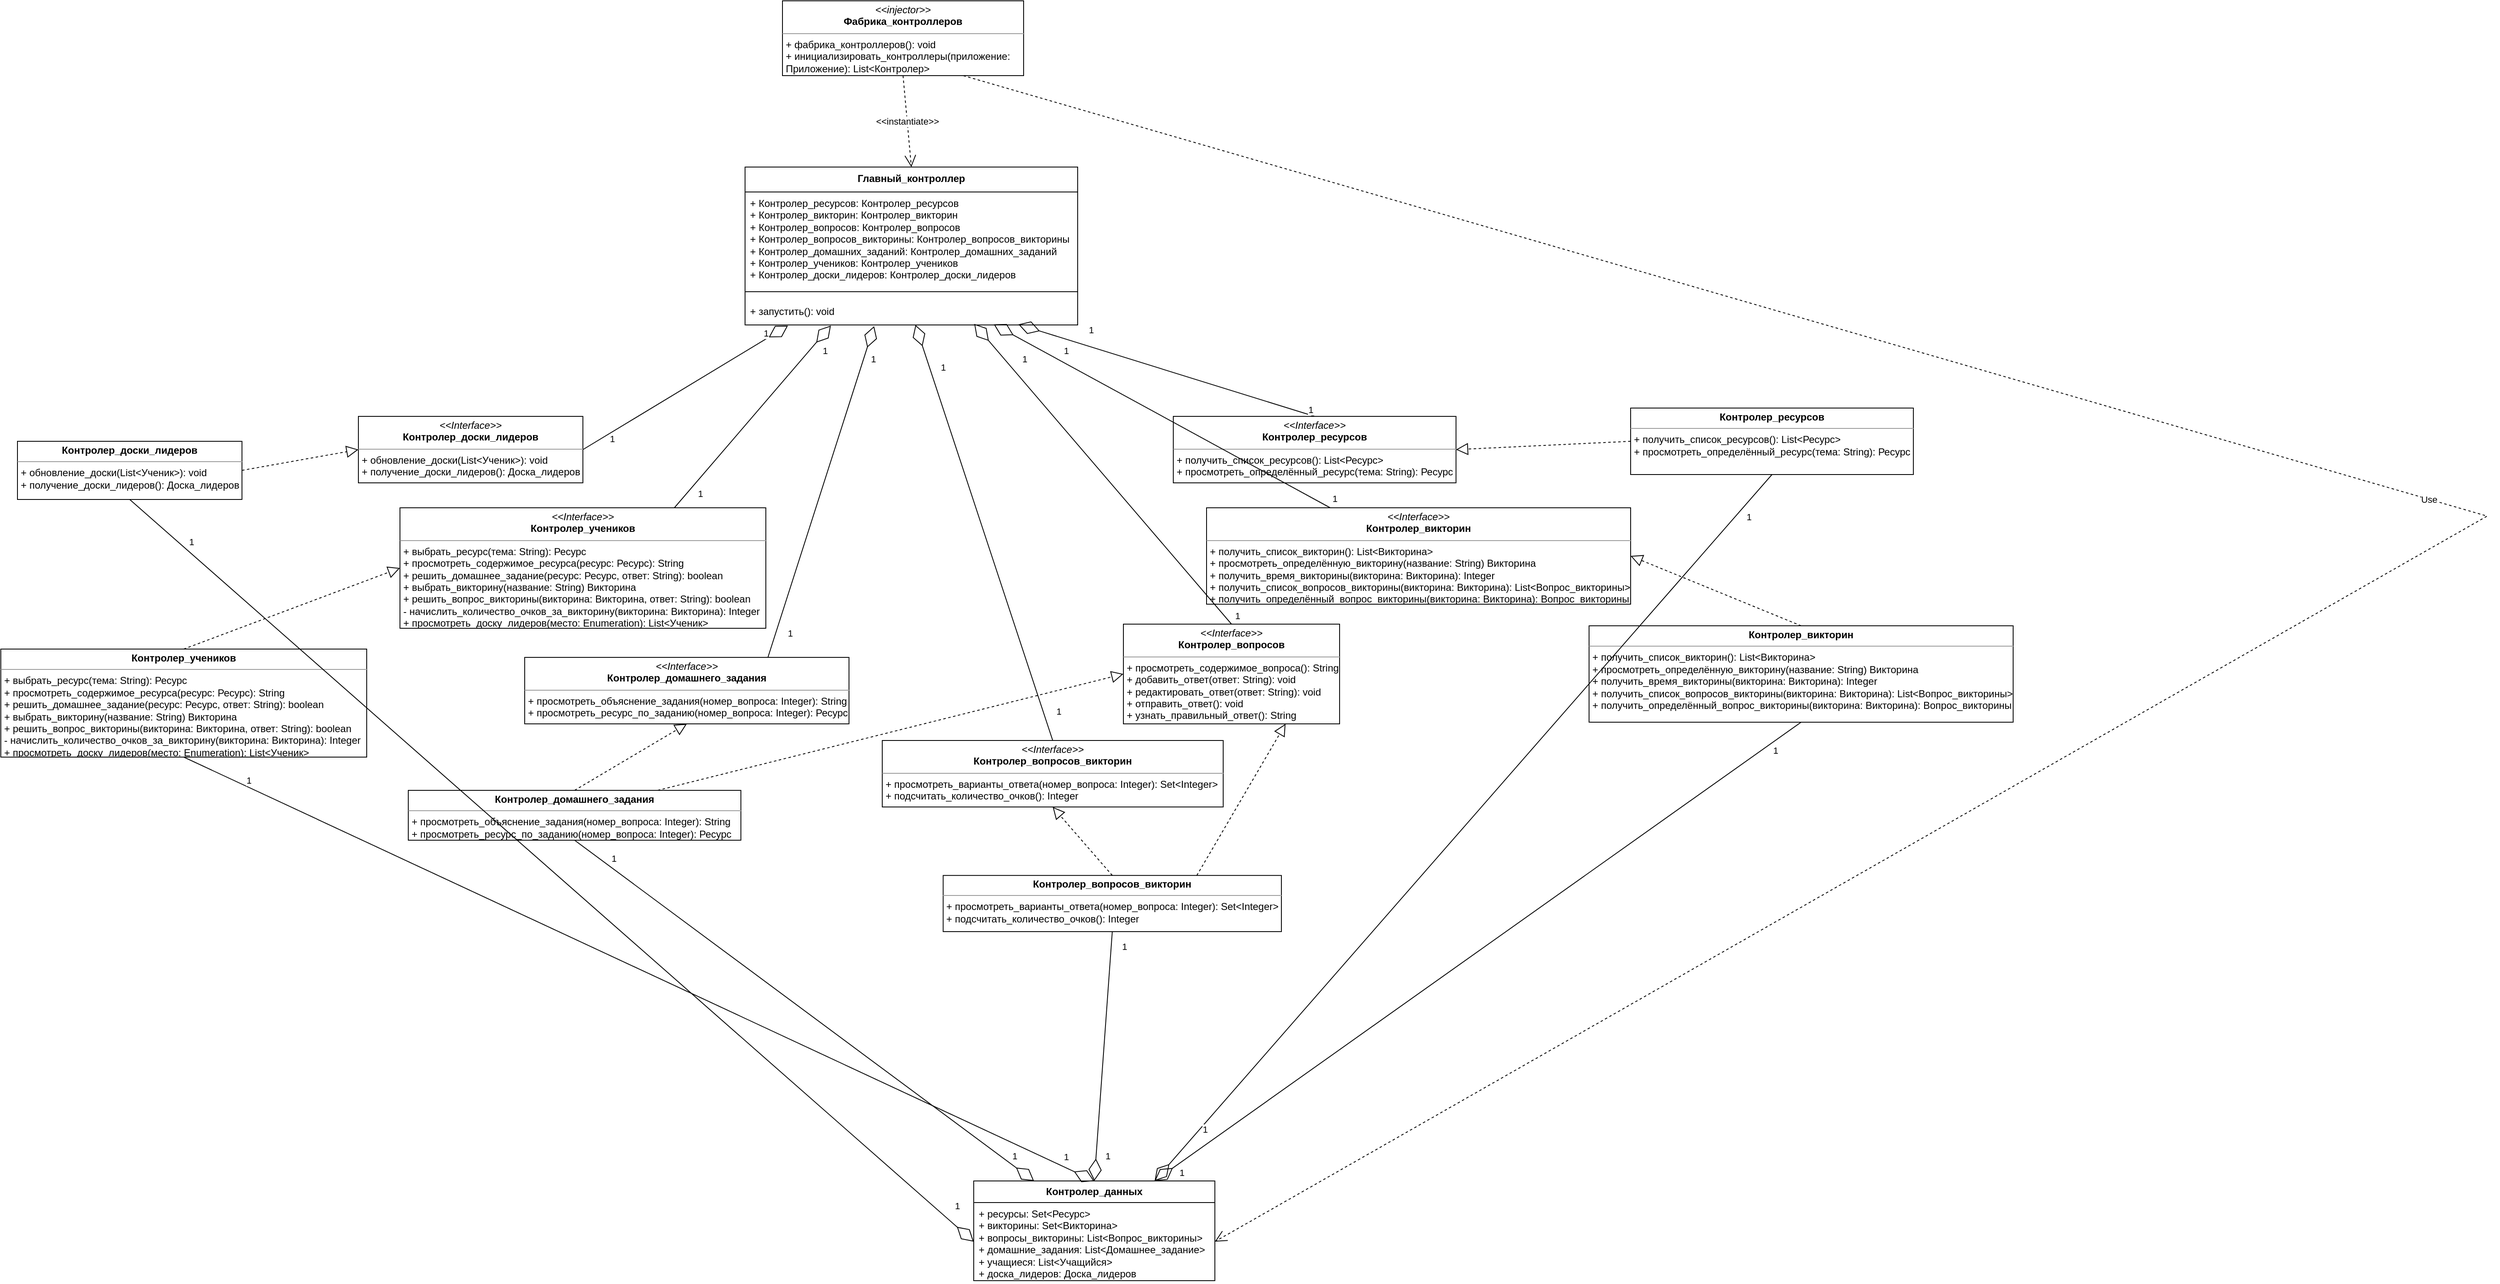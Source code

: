 <mxfile version="22.1.4" type="device">
  <diagram name="Страница — 1" id="D_iUQMxtM6yef1dMdt9o">
    <mxGraphModel dx="9134" dy="3027" grid="1" gridSize="10" guides="1" tooltips="1" connect="1" arrows="1" fold="1" page="1" pageScale="1" pageWidth="827" pageHeight="1169" math="0" shadow="0">
      <root>
        <mxCell id="0" />
        <mxCell id="1" parent="0" />
        <mxCell id="g-MfZTEDcFVfzzsRQQ_x-1" value="&lt;p style=&quot;margin:0px;margin-top:4px;text-align:center;&quot;&gt;&lt;i&gt;&amp;lt;&amp;lt;injector&amp;gt;&amp;gt;&lt;/i&gt;&lt;br&gt;&lt;b&gt;Фабрика_контроллеров&lt;/b&gt;&lt;/p&gt;&lt;hr size=&quot;1&quot;&gt;&lt;p style=&quot;margin:0px;margin-left:4px;&quot;&gt;+ фабрика_контроллеров(): void&lt;br style=&quot;border-color: var(--border-color);&quot;&gt;+ инициализировать_контроллеры(приложение: Приложение): List&amp;lt;Контролер&amp;gt;&lt;br&gt;&lt;/p&gt;" style="verticalAlign=top;align=left;overflow=fill;fontSize=12;fontFamily=Helvetica;html=1;whiteSpace=wrap;" vertex="1" parent="1">
          <mxGeometry x="280" y="80" width="290" height="90" as="geometry" />
        </mxCell>
        <mxCell id="g-MfZTEDcFVfzzsRQQ_x-2" value="Главный_контроллер" style="swimlane;fontStyle=1;align=center;verticalAlign=top;childLayout=stackLayout;horizontal=1;startSize=30;horizontalStack=0;resizeParent=1;resizeParentMax=0;resizeLast=0;collapsible=1;marginBottom=0;whiteSpace=wrap;html=1;" vertex="1" parent="1">
          <mxGeometry x="235" y="280" width="400" height="190" as="geometry" />
        </mxCell>
        <mxCell id="g-MfZTEDcFVfzzsRQQ_x-3" value="+ Контролер_ресурсов: Контролер_ресурсов&lt;br&gt;+ Контролер_викторин: Контролер_викторин&lt;br&gt;+&amp;nbsp;&lt;span style=&quot;border-color: var(--border-color); text-align: center;&quot;&gt;Контролер_вопросов&lt;/span&gt;:&amp;nbsp;&lt;span style=&quot;border-color: var(--border-color); text-align: center;&quot;&gt;Контролер_вопросов&lt;/span&gt;&lt;br&gt;+ Контролер_вопросов_викторины: Контролер_вопросов_викторины&lt;br&gt;+ Контролер_домашних_заданий: Контролер_домашних_заданий&lt;br&gt;+ Контролер_учеников: Контролер_учеников&lt;br&gt;+ Контролер_доски_лидеров: Контролер_доски_лидеров" style="text;strokeColor=none;fillColor=none;align=left;verticalAlign=top;spacingLeft=4;spacingRight=4;overflow=hidden;rotatable=0;points=[[0,0.5],[1,0.5]];portConstraint=eastwest;whiteSpace=wrap;html=1;" vertex="1" parent="g-MfZTEDcFVfzzsRQQ_x-2">
          <mxGeometry y="30" width="400" height="110" as="geometry" />
        </mxCell>
        <mxCell id="g-MfZTEDcFVfzzsRQQ_x-4" value="" style="line;strokeWidth=1;fillColor=none;align=left;verticalAlign=middle;spacingTop=-1;spacingLeft=3;spacingRight=3;rotatable=0;labelPosition=right;points=[];portConstraint=eastwest;strokeColor=inherit;" vertex="1" parent="g-MfZTEDcFVfzzsRQQ_x-2">
          <mxGeometry y="140" width="400" height="20" as="geometry" />
        </mxCell>
        <mxCell id="g-MfZTEDcFVfzzsRQQ_x-5" value="+ запустить(): void" style="text;strokeColor=none;fillColor=none;align=left;verticalAlign=top;spacingLeft=4;spacingRight=4;overflow=hidden;rotatable=0;points=[[0,0.5],[1,0.5]];portConstraint=eastwest;whiteSpace=wrap;html=1;" vertex="1" parent="g-MfZTEDcFVfzzsRQQ_x-2">
          <mxGeometry y="160" width="400" height="30" as="geometry" />
        </mxCell>
        <mxCell id="g-MfZTEDcFVfzzsRQQ_x-6" value="&amp;lt;&amp;lt;instantiate&amp;gt;&amp;gt;" style="endArrow=open;endSize=12;dashed=1;html=1;rounded=0;entryX=0.5;entryY=0;entryDx=0;entryDy=0;exitX=0.5;exitY=1;exitDx=0;exitDy=0;" edge="1" parent="1" source="g-MfZTEDcFVfzzsRQQ_x-1" target="g-MfZTEDcFVfzzsRQQ_x-2">
          <mxGeometry width="160" relative="1" as="geometry">
            <mxPoint x="510" y="340" as="sourcePoint" />
            <mxPoint x="670" y="340" as="targetPoint" />
          </mxGeometry>
        </mxCell>
        <mxCell id="g-MfZTEDcFVfzzsRQQ_x-12" value="&lt;p style=&quot;margin:0px;margin-top:4px;text-align:center;&quot;&gt;&lt;i&gt;&amp;lt;&amp;lt;Interface&amp;gt;&amp;gt;&lt;/i&gt;&lt;br&gt;&lt;b&gt;Контролер_ресурсов&lt;/b&gt;&lt;/p&gt;&lt;hr size=&quot;1&quot;&gt;&lt;p style=&quot;margin:0px;margin-left:4px;&quot;&gt;+ получить_список_ресурсов():&amp;nbsp;&lt;span style=&quot;background-color: initial;&quot;&gt;List&amp;lt;Ресурс&amp;gt;&lt;/span&gt;&lt;/p&gt;&lt;p style=&quot;margin:0px;margin-left:4px;&quot;&gt;+ просмотреть_определённый_ресурс(тема: String): Ресурс&lt;/p&gt;&lt;p style=&quot;margin:0px;margin-left:4px;&quot;&gt;&lt;br&gt;&lt;/p&gt;&lt;p style=&quot;margin:0px;margin-left:4px;&quot;&gt;&lt;br&gt;&lt;/p&gt;" style="verticalAlign=top;align=left;overflow=fill;fontSize=12;fontFamily=Helvetica;html=1;whiteSpace=wrap;" vertex="1" parent="1">
          <mxGeometry x="750" y="580" width="340" height="80" as="geometry" />
        </mxCell>
        <mxCell id="g-MfZTEDcFVfzzsRQQ_x-13" value="&lt;p style=&quot;margin:0px;margin-top:4px;text-align:center;&quot;&gt;&lt;i&gt;&amp;lt;&amp;lt;Interface&amp;gt;&amp;gt;&lt;/i&gt;&lt;br&gt;&lt;b&gt;Контролер_викторин&lt;/b&gt;&lt;/p&gt;&lt;hr size=&quot;1&quot;&gt;&lt;p style=&quot;margin:0px;margin-left:4px;&quot;&gt;+ получить_список_викторин(): List&amp;lt;Викторина&amp;gt;&lt;/p&gt;&lt;p style=&quot;margin:0px;margin-left:4px;&quot;&gt;+ просмотреть_определённую_викторину(название: String) Викторина&lt;/p&gt;&lt;p style=&quot;border-color: var(--border-color); margin: 0px 0px 0px 4px;&quot;&gt;+ получить_время_викторины(викторина: Викторина): Integer&lt;/p&gt;&lt;p style=&quot;margin:0px;margin-left:4px;&quot;&gt;+ получить_список_вопросов_викторины(викторина: Викторина): List&amp;lt;Вопрос_викторины&amp;gt;&lt;/p&gt;&lt;p style=&quot;margin:0px;margin-left:4px;&quot;&gt;+ получить_определённый_вопрос_викторины(викторина: Викторина): Вопрос_викторины&lt;/p&gt;" style="verticalAlign=top;align=left;overflow=fill;fontSize=12;fontFamily=Helvetica;html=1;whiteSpace=wrap;" vertex="1" parent="1">
          <mxGeometry x="790" y="690" width="510" height="116" as="geometry" />
        </mxCell>
        <mxCell id="g-MfZTEDcFVfzzsRQQ_x-16" value="&lt;p style=&quot;margin:0px;margin-top:4px;text-align:center;&quot;&gt;&lt;i&gt;&amp;lt;&amp;lt;Interface&amp;gt;&amp;gt;&lt;/i&gt;&lt;br&gt;&lt;b&gt;Контролер_вопросов&lt;/b&gt;&lt;/p&gt;&lt;hr size=&quot;1&quot;&gt;&lt;p style=&quot;margin:0px;margin-left:4px;&quot;&gt;+ просмотреть_содержимое_вопроса(): String&lt;/p&gt;&lt;p style=&quot;margin:0px;margin-left:4px;&quot;&gt;+ добавить_ответ(ответ: String): void&lt;/p&gt;&lt;p style=&quot;margin:0px;margin-left:4px;&quot;&gt;+ редактировать_ответ(ответ: String): void&lt;/p&gt;&lt;p style=&quot;margin:0px;margin-left:4px;&quot;&gt;+ отправить_ответ(): void&lt;/p&gt;&lt;p style=&quot;margin:0px;margin-left:4px;&quot;&gt;+ узнать_правильный_ответ(): String&lt;/p&gt;&lt;p style=&quot;margin:0px;margin-left:4px;&quot;&gt;&lt;br&gt;&lt;/p&gt;" style="verticalAlign=top;align=left;overflow=fill;fontSize=12;fontFamily=Helvetica;html=1;whiteSpace=wrap;" vertex="1" parent="1">
          <mxGeometry x="690" y="830" width="260" height="120" as="geometry" />
        </mxCell>
        <mxCell id="g-MfZTEDcFVfzzsRQQ_x-17" value="&lt;p style=&quot;margin:0px;margin-top:4px;text-align:center;&quot;&gt;&lt;i&gt;&amp;lt;&amp;lt;Interface&amp;gt;&amp;gt;&lt;/i&gt;&lt;br&gt;&lt;b&gt;Контролер_вопросов_викторин&lt;/b&gt;&lt;/p&gt;&lt;hr size=&quot;1&quot;&gt;&lt;p style=&quot;margin:0px;margin-left:4px;&quot;&gt;+ просмотреть_варианты_ответа(номер_вопроса: Integer): Set&amp;lt;Integer&amp;gt;&lt;/p&gt;&lt;p style=&quot;margin:0px;margin-left:4px;&quot;&gt;+ подсчитать_количество_очков(): Integer&lt;/p&gt;" style="verticalAlign=top;align=left;overflow=fill;fontSize=12;fontFamily=Helvetica;html=1;whiteSpace=wrap;" vertex="1" parent="1">
          <mxGeometry x="400" y="970" width="410" height="80" as="geometry" />
        </mxCell>
        <mxCell id="g-MfZTEDcFVfzzsRQQ_x-21" value="&lt;p style=&quot;margin:0px;margin-top:4px;text-align:center;&quot;&gt;&lt;i&gt;&amp;lt;&amp;lt;Interface&amp;gt;&amp;gt;&lt;/i&gt;&lt;br&gt;&lt;b&gt;Контролер_домашнего_задания&lt;/b&gt;&lt;/p&gt;&lt;hr size=&quot;1&quot;&gt;&lt;p style=&quot;margin:0px;margin-left:4px;&quot;&gt;+ просмотреть_объяснение_задания(номер_вопроса: Integer&lt;span style=&quot;background-color: initial;&quot;&gt;): String&lt;/span&gt;&lt;br&gt;&lt;/p&gt;&lt;p style=&quot;margin:0px;margin-left:4px;&quot;&gt;&lt;span style=&quot;background-color: initial;&quot;&gt;+ просмотреть_ресурс_по_заданию(номер_вопроса: Integer): Ресурс&lt;/span&gt;&lt;/p&gt;" style="verticalAlign=top;align=left;overflow=fill;fontSize=12;fontFamily=Helvetica;html=1;whiteSpace=wrap;" vertex="1" parent="1">
          <mxGeometry x="-30" y="870" width="390" height="80" as="geometry" />
        </mxCell>
        <mxCell id="g-MfZTEDcFVfzzsRQQ_x-22" value="&lt;p style=&quot;margin:0px;margin-top:4px;text-align:center;&quot;&gt;&lt;i&gt;&amp;lt;&amp;lt;Interface&amp;gt;&amp;gt;&lt;/i&gt;&lt;br&gt;&lt;b&gt;Контролер_учеников&lt;/b&gt;&lt;/p&gt;&lt;hr size=&quot;1&quot;&gt;&lt;p style=&quot;margin:0px;margin-left:4px;&quot;&gt;+ выбрать_ресурс(тема: String): Ресурс&lt;/p&gt;&lt;p style=&quot;margin:0px;margin-left:4px;&quot;&gt;+ просмотреть_содержимое_ресурса(ресурс: Ресурс): String&lt;/p&gt;&lt;p style=&quot;margin:0px;margin-left:4px;&quot;&gt;+ решить_домашнее_задание(ресурс: Ресурс, ответ: String): boolean&lt;/p&gt;&lt;p style=&quot;margin:0px;margin-left:4px;&quot;&gt;+ выбрать_викторину(название: String) Викторина&lt;/p&gt;&lt;p style=&quot;margin:0px;margin-left:4px;&quot;&gt;+ решить_вопрос_викторины(викторина: Викторина, ответ: String): boolean&lt;/p&gt;&lt;p style=&quot;margin:0px;margin-left:4px;&quot;&gt;- начислить_количество_очков_за_викторину(викторина: Викторина): Integer&lt;/p&gt;&lt;p style=&quot;margin:0px;margin-left:4px;&quot;&gt;+ просмотреть_доску_лидеров(место: Enumeration): List&amp;lt;Ученик&amp;gt;&lt;/p&gt;" style="verticalAlign=top;align=left;overflow=fill;fontSize=12;fontFamily=Helvetica;html=1;whiteSpace=wrap;" vertex="1" parent="1">
          <mxGeometry x="-180" y="690" width="440" height="145" as="geometry" />
        </mxCell>
        <mxCell id="g-MfZTEDcFVfzzsRQQ_x-32" value="&lt;p style=&quot;margin:0px;margin-top:4px;text-align:center;&quot;&gt;&lt;i&gt;&amp;lt;&amp;lt;Interface&amp;gt;&amp;gt;&lt;/i&gt;&lt;br&gt;&lt;b&gt;Контролер_доски_лидеров&lt;/b&gt;&lt;/p&gt;&lt;hr size=&quot;1&quot;&gt;&lt;p style=&quot;margin:0px;margin-left:4px;&quot;&gt;+ обновление_доски(List&amp;lt;Ученик&amp;gt;): void&lt;/p&gt;&lt;p style=&quot;margin:0px;margin-left:4px;&quot;&gt;+ получение_доски_лидеров(): Доска_лидеров&lt;/p&gt;" style="verticalAlign=top;align=left;overflow=fill;fontSize=12;fontFamily=Helvetica;html=1;whiteSpace=wrap;" vertex="1" parent="1">
          <mxGeometry x="-230" y="580" width="270" height="80" as="geometry" />
        </mxCell>
        <mxCell id="g-MfZTEDcFVfzzsRQQ_x-33" value="" style="endArrow=diamondThin;endFill=0;endSize=24;html=1;rounded=0;exitX=0.5;exitY=0;exitDx=0;exitDy=0;entryX=0.822;entryY=0.978;entryDx=0;entryDy=0;entryPerimeter=0;" edge="1" parent="1" source="g-MfZTEDcFVfzzsRQQ_x-12" target="g-MfZTEDcFVfzzsRQQ_x-5">
          <mxGeometry width="160" relative="1" as="geometry">
            <mxPoint x="320" y="570" as="sourcePoint" />
            <mxPoint x="430" y="540" as="targetPoint" />
          </mxGeometry>
        </mxCell>
        <mxCell id="g-MfZTEDcFVfzzsRQQ_x-34" value="1" style="edgeLabel;html=1;align=center;verticalAlign=middle;resizable=0;points=[];" vertex="1" connectable="0" parent="g-MfZTEDcFVfzzsRQQ_x-33">
          <mxGeometry x="0.764" y="1" relative="1" as="geometry">
            <mxPoint x="45" y="-8" as="offset" />
          </mxGeometry>
        </mxCell>
        <mxCell id="g-MfZTEDcFVfzzsRQQ_x-35" value="1" style="edgeLabel;html=1;align=center;verticalAlign=middle;resizable=0;points=[];" vertex="1" connectable="0" parent="g-MfZTEDcFVfzzsRQQ_x-33">
          <mxGeometry x="-0.866" y="1" relative="1" as="geometry">
            <mxPoint x="19" y="-2" as="offset" />
          </mxGeometry>
        </mxCell>
        <mxCell id="g-MfZTEDcFVfzzsRQQ_x-36" value="" style="endArrow=diamondThin;endFill=0;endSize=24;html=1;rounded=0;entryX=0.748;entryY=0.978;entryDx=0;entryDy=0;entryPerimeter=0;" edge="1" parent="1" source="g-MfZTEDcFVfzzsRQQ_x-13" target="g-MfZTEDcFVfzzsRQQ_x-5">
          <mxGeometry width="160" relative="1" as="geometry">
            <mxPoint x="670" y="725" as="sourcePoint" />
            <mxPoint x="304" y="585" as="targetPoint" />
          </mxGeometry>
        </mxCell>
        <mxCell id="g-MfZTEDcFVfzzsRQQ_x-37" value="1" style="edgeLabel;html=1;align=center;verticalAlign=middle;resizable=0;points=[];" vertex="1" connectable="0" parent="g-MfZTEDcFVfzzsRQQ_x-36">
          <mxGeometry x="0.764" y="1" relative="1" as="geometry">
            <mxPoint x="39" y="5" as="offset" />
          </mxGeometry>
        </mxCell>
        <mxCell id="g-MfZTEDcFVfzzsRQQ_x-38" value="1" style="edgeLabel;html=1;align=center;verticalAlign=middle;resizable=0;points=[];" vertex="1" connectable="0" parent="g-MfZTEDcFVfzzsRQQ_x-36">
          <mxGeometry x="-0.866" y="1" relative="1" as="geometry">
            <mxPoint x="33" y="3" as="offset" />
          </mxGeometry>
        </mxCell>
        <mxCell id="g-MfZTEDcFVfzzsRQQ_x-39" value="" style="endArrow=diamondThin;endFill=0;endSize=24;html=1;rounded=0;exitX=0.5;exitY=0;exitDx=0;exitDy=0;entryX=0.689;entryY=0.956;entryDx=0;entryDy=0;entryPerimeter=0;" edge="1" parent="1" source="g-MfZTEDcFVfzzsRQQ_x-16" target="g-MfZTEDcFVfzzsRQQ_x-5">
          <mxGeometry width="160" relative="1" as="geometry">
            <mxPoint x="750" y="781" as="sourcePoint" />
            <mxPoint x="394" y="680" as="targetPoint" />
          </mxGeometry>
        </mxCell>
        <mxCell id="g-MfZTEDcFVfzzsRQQ_x-40" value="1" style="edgeLabel;html=1;align=center;verticalAlign=middle;resizable=0;points=[];" vertex="1" connectable="0" parent="g-MfZTEDcFVfzzsRQQ_x-39">
          <mxGeometry x="0.764" y="1" relative="1" as="geometry">
            <mxPoint x="24" y="-1" as="offset" />
          </mxGeometry>
        </mxCell>
        <mxCell id="g-MfZTEDcFVfzzsRQQ_x-41" value="1" style="edgeLabel;html=1;align=center;verticalAlign=middle;resizable=0;points=[];" vertex="1" connectable="0" parent="g-MfZTEDcFVfzzsRQQ_x-39">
          <mxGeometry x="-0.866" y="1" relative="1" as="geometry">
            <mxPoint x="28" y="13" as="offset" />
          </mxGeometry>
        </mxCell>
        <mxCell id="g-MfZTEDcFVfzzsRQQ_x-48" value="" style="endArrow=diamondThin;endFill=0;endSize=24;html=1;rounded=0;exitX=0.5;exitY=0;exitDx=0;exitDy=0;" edge="1" parent="1" source="g-MfZTEDcFVfzzsRQQ_x-17" target="g-MfZTEDcFVfzzsRQQ_x-5">
          <mxGeometry width="160" relative="1" as="geometry">
            <mxPoint x="696" y="798.5" as="sourcePoint" />
            <mxPoint x="340" y="697.5" as="targetPoint" />
          </mxGeometry>
        </mxCell>
        <mxCell id="g-MfZTEDcFVfzzsRQQ_x-49" value="1" style="edgeLabel;html=1;align=center;verticalAlign=middle;resizable=0;points=[];" vertex="1" connectable="0" parent="g-MfZTEDcFVfzzsRQQ_x-48">
          <mxGeometry x="0.764" y="1" relative="1" as="geometry">
            <mxPoint x="14" y="-8" as="offset" />
          </mxGeometry>
        </mxCell>
        <mxCell id="g-MfZTEDcFVfzzsRQQ_x-50" value="1" style="edgeLabel;html=1;align=center;verticalAlign=middle;resizable=0;points=[];" vertex="1" connectable="0" parent="g-MfZTEDcFVfzzsRQQ_x-48">
          <mxGeometry x="-0.866" y="1" relative="1" as="geometry">
            <mxPoint x="19" y="-2" as="offset" />
          </mxGeometry>
        </mxCell>
        <mxCell id="g-MfZTEDcFVfzzsRQQ_x-51" value="" style="endArrow=diamondThin;endFill=0;endSize=24;html=1;rounded=0;exitX=0.75;exitY=0;exitDx=0;exitDy=0;entryX=0.388;entryY=1.049;entryDx=0;entryDy=0;entryPerimeter=0;" edge="1" parent="1" source="g-MfZTEDcFVfzzsRQQ_x-21" target="g-MfZTEDcFVfzzsRQQ_x-5">
          <mxGeometry width="160" relative="1" as="geometry">
            <mxPoint x="480" y="791" as="sourcePoint" />
            <mxPoint x="124" y="690" as="targetPoint" />
          </mxGeometry>
        </mxCell>
        <mxCell id="g-MfZTEDcFVfzzsRQQ_x-52" value="1" style="edgeLabel;html=1;align=center;verticalAlign=middle;resizable=0;points=[];" vertex="1" connectable="0" parent="g-MfZTEDcFVfzzsRQQ_x-51">
          <mxGeometry x="0.764" y="1" relative="1" as="geometry">
            <mxPoint x="15" y="-8" as="offset" />
          </mxGeometry>
        </mxCell>
        <mxCell id="g-MfZTEDcFVfzzsRQQ_x-53" value="1" style="edgeLabel;html=1;align=center;verticalAlign=middle;resizable=0;points=[];" vertex="1" connectable="0" parent="g-MfZTEDcFVfzzsRQQ_x-51">
          <mxGeometry x="-0.866" y="1" relative="1" as="geometry">
            <mxPoint x="19" y="-2" as="offset" />
          </mxGeometry>
        </mxCell>
        <mxCell id="g-MfZTEDcFVfzzsRQQ_x-60" value="" style="endArrow=diamondThin;endFill=0;endSize=24;html=1;rounded=0;exitX=0.75;exitY=0;exitDx=0;exitDy=0;entryX=0.258;entryY=1.025;entryDx=0;entryDy=0;entryPerimeter=0;" edge="1" parent="1" source="g-MfZTEDcFVfzzsRQQ_x-22" target="g-MfZTEDcFVfzzsRQQ_x-5">
          <mxGeometry width="160" relative="1" as="geometry">
            <mxPoint x="296" y="611" as="sourcePoint" />
            <mxPoint x="-60" y="510" as="targetPoint" />
          </mxGeometry>
        </mxCell>
        <mxCell id="g-MfZTEDcFVfzzsRQQ_x-61" value="1" style="edgeLabel;html=1;align=center;verticalAlign=middle;resizable=0;points=[];" vertex="1" connectable="0" parent="g-MfZTEDcFVfzzsRQQ_x-60">
          <mxGeometry x="0.764" y="1" relative="1" as="geometry">
            <mxPoint x="15" y="5" as="offset" />
          </mxGeometry>
        </mxCell>
        <mxCell id="g-MfZTEDcFVfzzsRQQ_x-62" value="1" style="edgeLabel;html=1;align=center;verticalAlign=middle;resizable=0;points=[];" vertex="1" connectable="0" parent="g-MfZTEDcFVfzzsRQQ_x-60">
          <mxGeometry x="-0.866" y="1" relative="1" as="geometry">
            <mxPoint x="19" y="-2" as="offset" />
          </mxGeometry>
        </mxCell>
        <mxCell id="g-MfZTEDcFVfzzsRQQ_x-63" value="" style="endArrow=diamondThin;endFill=0;endSize=24;html=1;rounded=0;entryX=0.129;entryY=1.03;entryDx=0;entryDy=0;entryPerimeter=0;exitX=1;exitY=0.5;exitDx=0;exitDy=0;" edge="1" parent="1" source="g-MfZTEDcFVfzzsRQQ_x-32" target="g-MfZTEDcFVfzzsRQQ_x-5">
          <mxGeometry width="160" relative="1" as="geometry">
            <mxPoint x="270" y="660" as="sourcePoint" />
            <mxPoint x="644" y="559" as="targetPoint" />
          </mxGeometry>
        </mxCell>
        <mxCell id="g-MfZTEDcFVfzzsRQQ_x-64" value="1" style="edgeLabel;html=1;align=center;verticalAlign=middle;resizable=0;points=[];" vertex="1" connectable="0" parent="g-MfZTEDcFVfzzsRQQ_x-63">
          <mxGeometry x="0.764" y="1" relative="1" as="geometry">
            <mxPoint x="3" y="-8" as="offset" />
          </mxGeometry>
        </mxCell>
        <mxCell id="g-MfZTEDcFVfzzsRQQ_x-65" value="1" style="edgeLabel;html=1;align=center;verticalAlign=middle;resizable=0;points=[];" vertex="1" connectable="0" parent="g-MfZTEDcFVfzzsRQQ_x-63">
          <mxGeometry x="-0.866" y="1" relative="1" as="geometry">
            <mxPoint x="19" y="-2" as="offset" />
          </mxGeometry>
        </mxCell>
        <mxCell id="g-MfZTEDcFVfzzsRQQ_x-66" value="&lt;p style=&quot;margin:0px;margin-top:4px;text-align:center;&quot;&gt;&lt;b&gt;Контролер_ресурсов&lt;/b&gt;&lt;/p&gt;&lt;hr size=&quot;1&quot;&gt;&lt;p style=&quot;margin:0px;margin-left:4px;&quot;&gt;+ получить_список_ресурсов():&amp;nbsp;&lt;span style=&quot;background-color: initial;&quot;&gt;List&amp;lt;Ресурс&amp;gt;&lt;/span&gt;&lt;/p&gt;&lt;p style=&quot;margin:0px;margin-left:4px;&quot;&gt;+ просмотреть_определённый_ресурс(тема: String): Ресурс&lt;/p&gt;&lt;p style=&quot;margin:0px;margin-left:4px;&quot;&gt;&lt;br&gt;&lt;/p&gt;&lt;p style=&quot;margin:0px;margin-left:4px;&quot;&gt;&lt;br&gt;&lt;/p&gt;" style="verticalAlign=top;align=left;overflow=fill;fontSize=12;fontFamily=Helvetica;html=1;whiteSpace=wrap;" vertex="1" parent="1">
          <mxGeometry x="1300" y="570" width="340" height="80" as="geometry" />
        </mxCell>
        <mxCell id="g-MfZTEDcFVfzzsRQQ_x-67" value="&lt;p style=&quot;margin:0px;margin-top:4px;text-align:center;&quot;&gt;&lt;b&gt;Контролер_викторин&lt;/b&gt;&lt;/p&gt;&lt;hr size=&quot;1&quot;&gt;&lt;p style=&quot;margin:0px;margin-left:4px;&quot;&gt;+ получить_список_викторин(): List&amp;lt;Викторина&amp;gt;&lt;/p&gt;&lt;p style=&quot;margin:0px;margin-left:4px;&quot;&gt;+ просмотреть_определённую_викторину(название: String) Викторина&lt;/p&gt;&lt;p style=&quot;border-color: var(--border-color); margin: 0px 0px 0px 4px;&quot;&gt;+ получить_время_викторины(викторина: Викторина): Integer&lt;/p&gt;&lt;p style=&quot;margin:0px;margin-left:4px;&quot;&gt;+ получить_список_вопросов_викторины(викторина: Викторина): List&amp;lt;Вопрос_викторины&amp;gt;&lt;/p&gt;&lt;p style=&quot;margin:0px;margin-left:4px;&quot;&gt;+ получить_определённый_вопрос_викторины(викторина: Викторина): Вопрос_викторины&lt;/p&gt;" style="verticalAlign=top;align=left;overflow=fill;fontSize=12;fontFamily=Helvetica;html=1;whiteSpace=wrap;" vertex="1" parent="1">
          <mxGeometry x="1250" y="832" width="510" height="116" as="geometry" />
        </mxCell>
        <mxCell id="g-MfZTEDcFVfzzsRQQ_x-69" value="&lt;p style=&quot;margin:0px;margin-top:4px;text-align:center;&quot;&gt;&lt;b&gt;Контролер_вопросов_викторин&lt;/b&gt;&lt;/p&gt;&lt;hr size=&quot;1&quot;&gt;&lt;p style=&quot;margin:0px;margin-left:4px;&quot;&gt;+ просмотреть_варианты_ответа(номер_вопроса: Integer): Set&amp;lt;Integer&amp;gt;&lt;/p&gt;&lt;p style=&quot;margin:0px;margin-left:4px;&quot;&gt;+ подсчитать_количество_очков(): Integer&lt;/p&gt;" style="verticalAlign=top;align=left;overflow=fill;fontSize=12;fontFamily=Helvetica;html=1;whiteSpace=wrap;" vertex="1" parent="1">
          <mxGeometry x="473.25" y="1132.39" width="406.75" height="67.61" as="geometry" />
        </mxCell>
        <mxCell id="g-MfZTEDcFVfzzsRQQ_x-70" value="&lt;p style=&quot;margin:0px;margin-top:4px;text-align:center;&quot;&gt;&lt;b&gt;Контролер_домашнего_задания&lt;/b&gt;&lt;/p&gt;&lt;hr size=&quot;1&quot;&gt;&lt;p style=&quot;margin:0px;margin-left:4px;&quot;&gt;+ просмотреть_объяснение_задания(номер_вопроса: Integer&lt;span style=&quot;background-color: initial;&quot;&gt;): String&lt;/span&gt;&lt;br&gt;&lt;/p&gt;&lt;p style=&quot;margin:0px;margin-left:4px;&quot;&gt;&lt;span style=&quot;background-color: initial;&quot;&gt;+ просмотреть_ресурс_по_заданию(номер_вопроса: Integer): Ресурс&lt;/span&gt;&lt;/p&gt;" style="verticalAlign=top;align=left;overflow=fill;fontSize=12;fontFamily=Helvetica;html=1;whiteSpace=wrap;" vertex="1" parent="1">
          <mxGeometry x="-170" y="1030" width="400" height="60" as="geometry" />
        </mxCell>
        <mxCell id="g-MfZTEDcFVfzzsRQQ_x-71" value="&lt;p style=&quot;margin:0px;margin-top:4px;text-align:center;&quot;&gt;&lt;b&gt;Контролер_учеников&lt;/b&gt;&lt;/p&gt;&lt;hr size=&quot;1&quot;&gt;&lt;p style=&quot;margin:0px;margin-left:4px;&quot;&gt;+ выбрать_ресурс(тема: String): Ресурс&lt;/p&gt;&lt;p style=&quot;margin:0px;margin-left:4px;&quot;&gt;+ просмотреть_содержимое_ресурса(ресурс: Ресурс): String&lt;/p&gt;&lt;p style=&quot;margin:0px;margin-left:4px;&quot;&gt;+ решить_домашнее_задание(ресурс: Ресурс, ответ: String): boolean&lt;/p&gt;&lt;p style=&quot;margin:0px;margin-left:4px;&quot;&gt;+ выбрать_викторину(название: String) Викторина&lt;/p&gt;&lt;p style=&quot;margin:0px;margin-left:4px;&quot;&gt;+ решить_вопрос_викторины(викторина: Викторина, ответ: String): boolean&lt;/p&gt;&lt;p style=&quot;margin:0px;margin-left:4px;&quot;&gt;- начислить_количество_очков_за_викторину(викторина: Викторина): Integer&lt;/p&gt;&lt;p style=&quot;margin:0px;margin-left:4px;&quot;&gt;+ просмотреть_доску_лидеров(место: Enumeration): List&amp;lt;Ученик&amp;gt;&lt;/p&gt;" style="verticalAlign=top;align=left;overflow=fill;fontSize=12;fontFamily=Helvetica;html=1;whiteSpace=wrap;" vertex="1" parent="1">
          <mxGeometry x="-660" y="860" width="440" height="130" as="geometry" />
        </mxCell>
        <mxCell id="g-MfZTEDcFVfzzsRQQ_x-72" value="&lt;p style=&quot;margin:0px;margin-top:4px;text-align:center;&quot;&gt;&lt;b&gt;Контролер_доски_лидеров&lt;/b&gt;&lt;/p&gt;&lt;hr size=&quot;1&quot;&gt;&lt;p style=&quot;margin:0px;margin-left:4px;&quot;&gt;+ обновление_доски(List&amp;lt;Ученик&amp;gt;): void&lt;/p&gt;&lt;p style=&quot;margin:0px;margin-left:4px;&quot;&gt;+ получение_доски_лидеров(): Доска_лидеров&lt;/p&gt;" style="verticalAlign=top;align=left;overflow=fill;fontSize=12;fontFamily=Helvetica;html=1;whiteSpace=wrap;" vertex="1" parent="1">
          <mxGeometry x="-640" y="610" width="270" height="70" as="geometry" />
        </mxCell>
        <mxCell id="g-MfZTEDcFVfzzsRQQ_x-83" value="" style="endArrow=block;dashed=1;endFill=0;endSize=12;html=1;rounded=0;entryX=1;entryY=0.5;entryDx=0;entryDy=0;exitX=0;exitY=0.5;exitDx=0;exitDy=0;" edge="1" parent="1" source="g-MfZTEDcFVfzzsRQQ_x-66" target="g-MfZTEDcFVfzzsRQQ_x-12">
          <mxGeometry width="160" relative="1" as="geometry">
            <mxPoint x="1080" y="330" as="sourcePoint" />
            <mxPoint x="1240" y="330" as="targetPoint" />
          </mxGeometry>
        </mxCell>
        <mxCell id="g-MfZTEDcFVfzzsRQQ_x-84" value="" style="endArrow=block;dashed=1;endFill=0;endSize=12;html=1;rounded=0;entryX=1;entryY=0.5;entryDx=0;entryDy=0;exitX=0.5;exitY=0;exitDx=0;exitDy=0;" edge="1" parent="1" source="g-MfZTEDcFVfzzsRQQ_x-67" target="g-MfZTEDcFVfzzsRQQ_x-13">
          <mxGeometry width="160" relative="1" as="geometry">
            <mxPoint x="1470" y="730" as="sourcePoint" />
            <mxPoint x="1630" y="730" as="targetPoint" />
          </mxGeometry>
        </mxCell>
        <mxCell id="g-MfZTEDcFVfzzsRQQ_x-85" value="" style="endArrow=block;dashed=1;endFill=0;endSize=12;html=1;rounded=0;entryX=0.75;entryY=1;entryDx=0;entryDy=0;exitX=0.75;exitY=0;exitDx=0;exitDy=0;" edge="1" parent="1" source="g-MfZTEDcFVfzzsRQQ_x-69" target="g-MfZTEDcFVfzzsRQQ_x-16">
          <mxGeometry width="160" relative="1" as="geometry">
            <mxPoint x="1070" y="920" as="sourcePoint" />
            <mxPoint x="1230" y="920" as="targetPoint" />
          </mxGeometry>
        </mxCell>
        <mxCell id="g-MfZTEDcFVfzzsRQQ_x-86" value="" style="endArrow=block;dashed=1;endFill=0;endSize=12;html=1;rounded=0;entryX=0.5;entryY=1;entryDx=0;entryDy=0;exitX=0.5;exitY=0;exitDx=0;exitDy=0;" edge="1" parent="1" source="g-MfZTEDcFVfzzsRQQ_x-69" target="g-MfZTEDcFVfzzsRQQ_x-17">
          <mxGeometry width="160" relative="1" as="geometry">
            <mxPoint x="550" y="1100" as="sourcePoint" />
            <mxPoint x="710" y="1100" as="targetPoint" />
          </mxGeometry>
        </mxCell>
        <mxCell id="g-MfZTEDcFVfzzsRQQ_x-87" value="" style="endArrow=block;dashed=1;endFill=0;endSize=12;html=1;rounded=0;entryX=0.5;entryY=1;entryDx=0;entryDy=0;exitX=0.5;exitY=0;exitDx=0;exitDy=0;" edge="1" parent="1" source="g-MfZTEDcFVfzzsRQQ_x-70" target="g-MfZTEDcFVfzzsRQQ_x-21">
          <mxGeometry width="160" relative="1" as="geometry">
            <mxPoint x="70" y="1170" as="sourcePoint" />
            <mxPoint x="230" y="1170" as="targetPoint" />
          </mxGeometry>
        </mxCell>
        <mxCell id="g-MfZTEDcFVfzzsRQQ_x-88" value="" style="endArrow=block;dashed=1;endFill=0;endSize=12;html=1;rounded=0;entryX=0;entryY=0.5;entryDx=0;entryDy=0;exitX=0.5;exitY=0;exitDx=0;exitDy=0;" edge="1" parent="1" source="g-MfZTEDcFVfzzsRQQ_x-71" target="g-MfZTEDcFVfzzsRQQ_x-22">
          <mxGeometry width="160" relative="1" as="geometry">
            <mxPoint x="-490" y="770" as="sourcePoint" />
            <mxPoint x="-330" y="770" as="targetPoint" />
          </mxGeometry>
        </mxCell>
        <mxCell id="g-MfZTEDcFVfzzsRQQ_x-89" value="" style="endArrow=block;dashed=1;endFill=0;endSize=12;html=1;rounded=0;entryX=0;entryY=0.5;entryDx=0;entryDy=0;exitX=1;exitY=0.5;exitDx=0;exitDy=0;" edge="1" parent="1" source="g-MfZTEDcFVfzzsRQQ_x-72" target="g-MfZTEDcFVfzzsRQQ_x-32">
          <mxGeometry width="160" relative="1" as="geometry">
            <mxPoint x="-550" y="770" as="sourcePoint" />
            <mxPoint x="-390" y="770" as="targetPoint" />
          </mxGeometry>
        </mxCell>
        <mxCell id="g-MfZTEDcFVfzzsRQQ_x-103" value="" style="endArrow=block;dashed=1;endFill=0;endSize=12;html=1;rounded=0;entryX=0;entryY=0.5;entryDx=0;entryDy=0;exitX=0.75;exitY=0;exitDx=0;exitDy=0;" edge="1" parent="1" source="g-MfZTEDcFVfzzsRQQ_x-70" target="g-MfZTEDcFVfzzsRQQ_x-16">
          <mxGeometry width="160" relative="1" as="geometry">
            <mxPoint x="490" y="1080" as="sourcePoint" />
            <mxPoint x="650" y="1080" as="targetPoint" />
          </mxGeometry>
        </mxCell>
        <mxCell id="g-MfZTEDcFVfzzsRQQ_x-120" value="&lt;b&gt;Контролер_данных&lt;/b&gt;" style="swimlane;fontStyle=0;childLayout=stackLayout;horizontal=1;startSize=26;fillColor=none;horizontalStack=0;resizeParent=1;resizeParentMax=0;resizeLast=0;collapsible=1;marginBottom=0;whiteSpace=wrap;html=1;" vertex="1" parent="1">
          <mxGeometry x="510" y="1500" width="290" height="120" as="geometry" />
        </mxCell>
        <mxCell id="g-MfZTEDcFVfzzsRQQ_x-121" value="+ ресурсы: Set&amp;lt;Ресурс&amp;gt;&lt;br&gt;+ викторины: Set&amp;lt;Викторина&amp;gt;&lt;br&gt;+ вопросы_викторины: List&amp;lt;Вопрос_викторины&amp;gt;&lt;br&gt;+ домашние_задания: List&amp;lt;Домашнее_задание&amp;gt;&lt;br&gt;+ учащиеся: List&amp;lt;Учащийся&amp;gt;&lt;br&gt;+ доска_лидеров: Доска_лидеров" style="text;strokeColor=none;fillColor=none;align=left;verticalAlign=top;spacingLeft=4;spacingRight=4;overflow=hidden;rotatable=0;points=[[0,0.5],[1,0.5]];portConstraint=eastwest;whiteSpace=wrap;html=1;" vertex="1" parent="g-MfZTEDcFVfzzsRQQ_x-120">
          <mxGeometry y="26" width="290" height="94" as="geometry" />
        </mxCell>
        <mxCell id="g-MfZTEDcFVfzzsRQQ_x-124" value="" style="endArrow=diamondThin;endFill=0;endSize=24;html=1;rounded=0;entryX=0.5;entryY=0;entryDx=0;entryDy=0;exitX=0.5;exitY=1;exitDx=0;exitDy=0;" edge="1" parent="1" source="g-MfZTEDcFVfzzsRQQ_x-69" target="g-MfZTEDcFVfzzsRQQ_x-120">
          <mxGeometry width="160" relative="1" as="geometry">
            <mxPoint x="640" y="1310" as="sourcePoint" />
            <mxPoint x="720" y="1470" as="targetPoint" />
          </mxGeometry>
        </mxCell>
        <mxCell id="g-MfZTEDcFVfzzsRQQ_x-125" value="1" style="edgeLabel;html=1;align=center;verticalAlign=middle;resizable=0;points=[];" vertex="1" connectable="0" parent="g-MfZTEDcFVfzzsRQQ_x-124">
          <mxGeometry x="0.87" y="6" relative="1" as="geometry">
            <mxPoint x="8" y="-11" as="offset" />
          </mxGeometry>
        </mxCell>
        <mxCell id="g-MfZTEDcFVfzzsRQQ_x-126" value="1" style="edgeLabel;html=1;align=center;verticalAlign=middle;resizable=0;points=[];" vertex="1" connectable="0" parent="g-MfZTEDcFVfzzsRQQ_x-124">
          <mxGeometry x="-0.884" y="2" relative="1" as="geometry">
            <mxPoint x="13" as="offset" />
          </mxGeometry>
        </mxCell>
        <mxCell id="g-MfZTEDcFVfzzsRQQ_x-127" value="" style="endArrow=diamondThin;endFill=0;endSize=24;html=1;rounded=0;entryX=0.75;entryY=0;entryDx=0;entryDy=0;exitX=0.5;exitY=1;exitDx=0;exitDy=0;" edge="1" parent="1" source="g-MfZTEDcFVfzzsRQQ_x-67" target="g-MfZTEDcFVfzzsRQQ_x-120">
          <mxGeometry width="160" relative="1" as="geometry">
            <mxPoint x="687" y="1210" as="sourcePoint" />
            <mxPoint x="665" y="1510" as="targetPoint" />
          </mxGeometry>
        </mxCell>
        <mxCell id="g-MfZTEDcFVfzzsRQQ_x-128" value="1" style="edgeLabel;html=1;align=center;verticalAlign=middle;resizable=0;points=[];" vertex="1" connectable="0" parent="g-MfZTEDcFVfzzsRQQ_x-127">
          <mxGeometry x="0.87" y="6" relative="1" as="geometry">
            <mxPoint x="-22" y="21" as="offset" />
          </mxGeometry>
        </mxCell>
        <mxCell id="g-MfZTEDcFVfzzsRQQ_x-129" value="1" style="edgeLabel;html=1;align=center;verticalAlign=middle;resizable=0;points=[];" vertex="1" connectable="0" parent="g-MfZTEDcFVfzzsRQQ_x-127">
          <mxGeometry x="-0.884" y="2" relative="1" as="geometry">
            <mxPoint x="13" as="offset" />
          </mxGeometry>
        </mxCell>
        <mxCell id="g-MfZTEDcFVfzzsRQQ_x-130" value="" style="endArrow=diamondThin;endFill=0;endSize=24;html=1;rounded=0;entryX=0.25;entryY=0;entryDx=0;entryDy=0;exitX=0.5;exitY=1;exitDx=0;exitDy=0;" edge="1" parent="1" source="g-MfZTEDcFVfzzsRQQ_x-70" target="g-MfZTEDcFVfzzsRQQ_x-120">
          <mxGeometry width="160" relative="1" as="geometry">
            <mxPoint x="697" y="1220" as="sourcePoint" />
            <mxPoint x="675" y="1520" as="targetPoint" />
          </mxGeometry>
        </mxCell>
        <mxCell id="g-MfZTEDcFVfzzsRQQ_x-131" value="1" style="edgeLabel;html=1;align=center;verticalAlign=middle;resizable=0;points=[];" vertex="1" connectable="0" parent="g-MfZTEDcFVfzzsRQQ_x-130">
          <mxGeometry x="0.87" y="6" relative="1" as="geometry">
            <mxPoint x="8" y="1" as="offset" />
          </mxGeometry>
        </mxCell>
        <mxCell id="g-MfZTEDcFVfzzsRQQ_x-132" value="1" style="edgeLabel;html=1;align=center;verticalAlign=middle;resizable=0;points=[];" vertex="1" connectable="0" parent="g-MfZTEDcFVfzzsRQQ_x-130">
          <mxGeometry x="-0.884" y="2" relative="1" as="geometry">
            <mxPoint x="13" as="offset" />
          </mxGeometry>
        </mxCell>
        <mxCell id="g-MfZTEDcFVfzzsRQQ_x-133" value="" style="endArrow=diamondThin;endFill=0;endSize=24;html=1;rounded=0;entryX=0.75;entryY=0;entryDx=0;entryDy=0;exitX=0.5;exitY=1;exitDx=0;exitDy=0;" edge="1" parent="1" source="g-MfZTEDcFVfzzsRQQ_x-66" target="g-MfZTEDcFVfzzsRQQ_x-120">
          <mxGeometry width="160" relative="1" as="geometry">
            <mxPoint x="707" y="1230" as="sourcePoint" />
            <mxPoint x="685" y="1530" as="targetPoint" />
          </mxGeometry>
        </mxCell>
        <mxCell id="g-MfZTEDcFVfzzsRQQ_x-134" value="1" style="edgeLabel;html=1;align=center;verticalAlign=middle;resizable=0;points=[];" vertex="1" connectable="0" parent="g-MfZTEDcFVfzzsRQQ_x-133">
          <mxGeometry x="0.87" y="6" relative="1" as="geometry">
            <mxPoint x="8" y="-11" as="offset" />
          </mxGeometry>
        </mxCell>
        <mxCell id="g-MfZTEDcFVfzzsRQQ_x-135" value="1" style="edgeLabel;html=1;align=center;verticalAlign=middle;resizable=0;points=[];" vertex="1" connectable="0" parent="g-MfZTEDcFVfzzsRQQ_x-133">
          <mxGeometry x="-0.884" y="2" relative="1" as="geometry">
            <mxPoint x="13" as="offset" />
          </mxGeometry>
        </mxCell>
        <mxCell id="g-MfZTEDcFVfzzsRQQ_x-136" value="" style="endArrow=diamondThin;endFill=0;endSize=24;html=1;rounded=0;entryX=0.5;entryY=0;entryDx=0;entryDy=0;exitX=0.5;exitY=1;exitDx=0;exitDy=0;" edge="1" parent="1" source="g-MfZTEDcFVfzzsRQQ_x-71" target="g-MfZTEDcFVfzzsRQQ_x-120">
          <mxGeometry width="160" relative="1" as="geometry">
            <mxPoint x="-280" y="1050" as="sourcePoint" />
            <mxPoint x="695" y="1540" as="targetPoint" />
          </mxGeometry>
        </mxCell>
        <mxCell id="g-MfZTEDcFVfzzsRQQ_x-137" value="1" style="edgeLabel;html=1;align=center;verticalAlign=middle;resizable=0;points=[];" vertex="1" connectable="0" parent="g-MfZTEDcFVfzzsRQQ_x-136">
          <mxGeometry x="0.87" y="6" relative="1" as="geometry">
            <mxPoint x="34" y="9" as="offset" />
          </mxGeometry>
        </mxCell>
        <mxCell id="g-MfZTEDcFVfzzsRQQ_x-138" value="1" style="edgeLabel;html=1;align=center;verticalAlign=middle;resizable=0;points=[];" vertex="1" connectable="0" parent="g-MfZTEDcFVfzzsRQQ_x-136">
          <mxGeometry x="-0.884" y="2" relative="1" as="geometry">
            <mxPoint x="13" as="offset" />
          </mxGeometry>
        </mxCell>
        <mxCell id="g-MfZTEDcFVfzzsRQQ_x-139" value="" style="endArrow=diamondThin;endFill=0;endSize=24;html=1;rounded=0;exitX=0.5;exitY=1;exitDx=0;exitDy=0;entryX=0;entryY=0.5;entryDx=0;entryDy=0;" edge="1" parent="1" source="g-MfZTEDcFVfzzsRQQ_x-72" target="g-MfZTEDcFVfzzsRQQ_x-121">
          <mxGeometry width="160" relative="1" as="geometry">
            <mxPoint x="727" y="1250" as="sourcePoint" />
            <mxPoint x="580" y="1390" as="targetPoint" />
          </mxGeometry>
        </mxCell>
        <mxCell id="g-MfZTEDcFVfzzsRQQ_x-140" value="1" style="edgeLabel;html=1;align=center;verticalAlign=middle;resizable=0;points=[];" vertex="1" connectable="0" parent="g-MfZTEDcFVfzzsRQQ_x-139">
          <mxGeometry x="0.87" y="6" relative="1" as="geometry">
            <mxPoint x="42" y="19" as="offset" />
          </mxGeometry>
        </mxCell>
        <mxCell id="g-MfZTEDcFVfzzsRQQ_x-141" value="1" style="edgeLabel;html=1;align=center;verticalAlign=middle;resizable=0;points=[];" vertex="1" connectable="0" parent="g-MfZTEDcFVfzzsRQQ_x-139">
          <mxGeometry x="-0.884" y="2" relative="1" as="geometry">
            <mxPoint x="13" as="offset" />
          </mxGeometry>
        </mxCell>
        <mxCell id="g-MfZTEDcFVfzzsRQQ_x-144" value="Use" style="endArrow=open;endSize=12;dashed=1;html=1;rounded=0;exitX=0.75;exitY=1;exitDx=0;exitDy=0;entryX=1;entryY=0.5;entryDx=0;entryDy=0;" edge="1" parent="1" source="g-MfZTEDcFVfzzsRQQ_x-1" target="g-MfZTEDcFVfzzsRQQ_x-121">
          <mxGeometry width="160" relative="1" as="geometry">
            <mxPoint x="810" y="410" as="sourcePoint" />
            <mxPoint x="2170" y="640" as="targetPoint" />
            <Array as="points">
              <mxPoint x="2330" y="700" />
            </Array>
          </mxGeometry>
        </mxCell>
      </root>
    </mxGraphModel>
  </diagram>
</mxfile>
